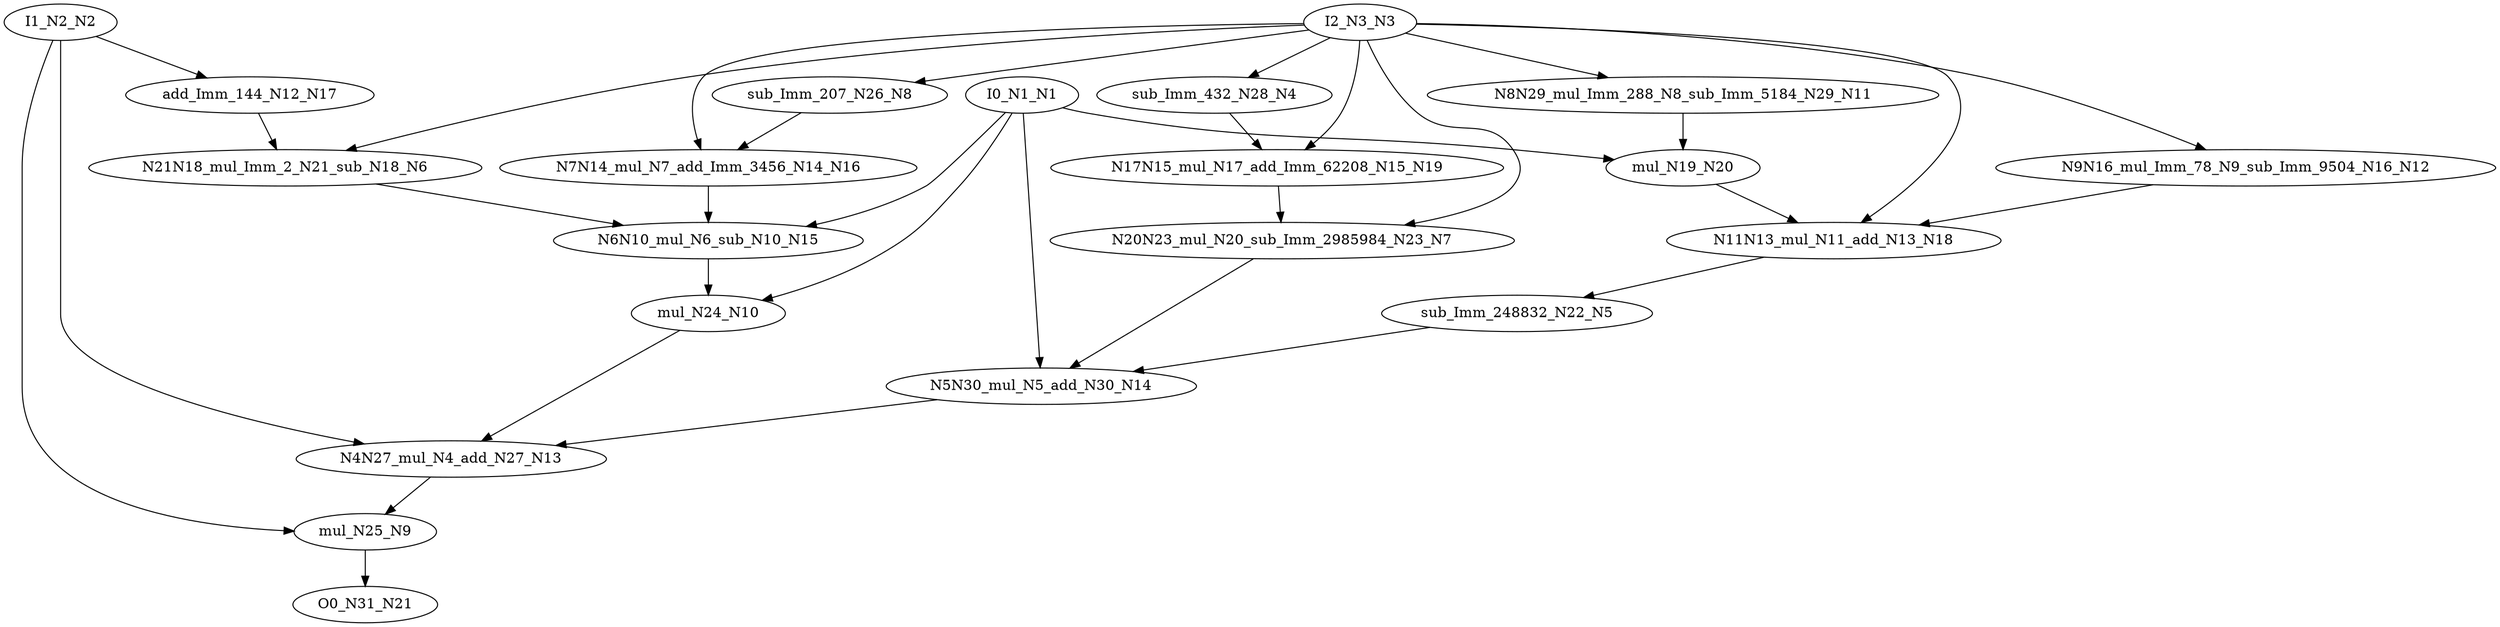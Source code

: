digraph graphname {
N12 [color="black", label="N9N16_mul_Imm_78_N9_sub_Imm_9504_N16_N12"];
N13 [color="black", label="N4N27_mul_N4_add_N27_N13"];
N10 [color="black", label="mul_N24_N10"];
N11 [color="black", label="N8N29_mul_Imm_288_N8_sub_Imm_5184_N29_N11"];
N16 [color="black", label="N7N14_mul_N7_add_Imm_3456_N14_N16"];
N17 [color="black", label="add_Imm_144_N12_N17"];
N14 [color="black", label="N5N30_mul_N5_add_N30_N14"];
N15 [color="black", label="N6N10_mul_N6_sub_N10_N15"];
N18 [color="black", label="N11N13_mul_N11_add_N13_N18"];
N19 [color="black", label="N17N15_mul_N17_add_Imm_62208_N15_N19"];
N8 [color="black", label="sub_Imm_207_N26_N8"];
N9 [color="black", label="mul_N25_N9"];
N21 [color="black", label="O0_N31_N21"];
N20 [color="black", label="mul_N19_N20"];
N1 [color="black", label="I0_N1_N1"];
N2 [color="black", label="I1_N2_N2"];
N3 [color="black", label="I2_N3_N3"];
N4 [color="black", label="sub_Imm_432_N28_N4"];
N5 [color="black", label="sub_Imm_248832_N22_N5"];
N6 [color="black", label="N21N18_mul_Imm_2_N21_sub_N18_N6"];
N7 [color="black", label="N20N23_mul_N20_sub_Imm_2985984_N23_N7"];
N12 -> N18;
N13 -> N9;
N10 -> N13;
N11 -> N20;
N16 -> N15;
N17 -> N6;
N14 -> N13;
N15 -> N10;
N18 -> N5;
N19 -> N7;
N8 -> N16;
N9 -> N21;
N20 -> N18;
N1 -> N20;
N1 -> N15;
N1 -> N10;
N1 -> N14;
N2 -> N13;
N2 -> N9;
N2 -> N17;
N3 -> N7;
N3 -> N12;
N3 -> N19;
N3 -> N6;
N3 -> N11;
N3 -> N8;
N3 -> N16;
N3 -> N18;
N3 -> N4;
N4 -> N19;
N5 -> N14;
N6 -> N15;
N7 -> N14;
}
